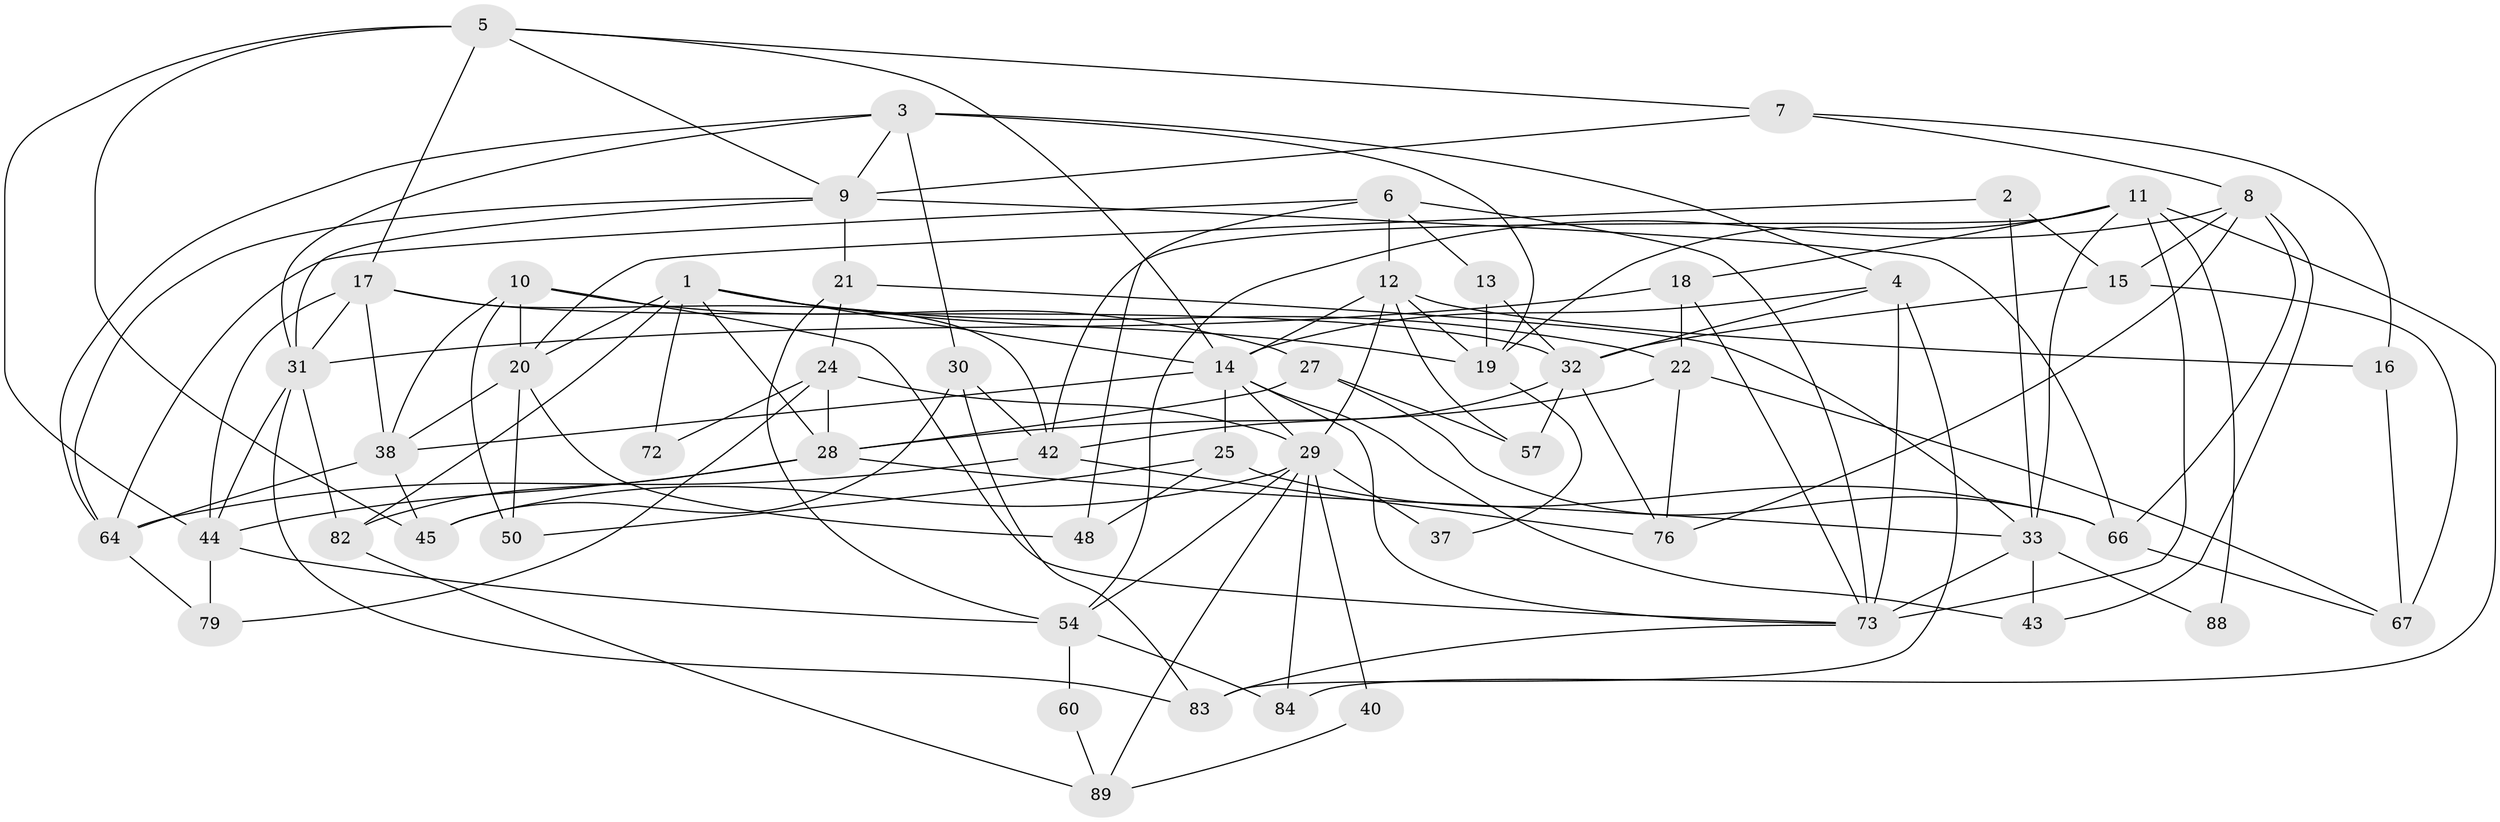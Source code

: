 // original degree distribution, {5: 0.23333333333333334, 3: 0.2222222222222222, 4: 0.2777777777777778, 7: 0.03333333333333333, 6: 0.08888888888888889, 2: 0.14444444444444443}
// Generated by graph-tools (version 1.1) at 2025/11/02/27/25 16:11:16]
// undirected, 55 vertices, 133 edges
graph export_dot {
graph [start="1"]
  node [color=gray90,style=filled];
  1 [super="+69"];
  2;
  3 [super="+53"];
  4 [super="+51"];
  5 [super="+61"];
  6 [super="+85"];
  7 [super="+36"];
  8 [super="+23"];
  9 [super="+65"];
  10 [super="+26"];
  11 [super="+77"];
  12 [super="+46"];
  13 [super="+59"];
  14 [super="+47"];
  15;
  16;
  17 [super="+55"];
  18 [super="+75"];
  19 [super="+49"];
  20 [super="+39"];
  21;
  22;
  24 [super="+34"];
  25;
  27 [super="+58"];
  28 [super="+74"];
  29 [super="+86"];
  30;
  31 [super="+41"];
  32 [super="+68"];
  33 [super="+35"];
  37;
  38 [super="+78"];
  40;
  42 [super="+52"];
  43;
  44 [super="+56"];
  45;
  48 [super="+81"];
  50 [super="+63"];
  54 [super="+62"];
  57;
  60;
  64 [super="+70"];
  66 [super="+87"];
  67 [super="+71"];
  72;
  73 [super="+80"];
  76;
  79;
  82;
  83 [super="+90"];
  84;
  88;
  89;
  1 -- 19;
  1 -- 22;
  1 -- 72;
  1 -- 82;
  1 -- 20;
  1 -- 14;
  1 -- 28;
  2 -- 15;
  2 -- 33;
  2 -- 20;
  3 -- 9;
  3 -- 19;
  3 -- 64;
  3 -- 30;
  3 -- 31;
  3 -- 4;
  4 -- 32;
  4 -- 14;
  4 -- 83;
  4 -- 73;
  5 -- 45;
  5 -- 7;
  5 -- 14;
  5 -- 9;
  5 -- 44;
  5 -- 17;
  6 -- 48;
  6 -- 73;
  6 -- 64;
  6 -- 12;
  6 -- 13;
  7 -- 8;
  7 -- 16;
  7 -- 9;
  8 -- 76;
  8 -- 15;
  8 -- 66;
  8 -- 43;
  8 -- 54;
  9 -- 21;
  9 -- 31;
  9 -- 66;
  9 -- 64;
  10 -- 50;
  10 -- 38;
  10 -- 73;
  10 -- 20;
  10 -- 27;
  11 -- 19;
  11 -- 88;
  11 -- 18;
  11 -- 33;
  11 -- 73 [weight=2];
  11 -- 84;
  11 -- 42;
  12 -- 14;
  12 -- 16;
  12 -- 19;
  12 -- 57;
  12 -- 29 [weight=2];
  13 -- 19 [weight=3];
  13 -- 32;
  14 -- 25;
  14 -- 73;
  14 -- 43;
  14 -- 29;
  14 -- 38;
  15 -- 32;
  15 -- 67;
  16 -- 67;
  17 -- 32;
  17 -- 38 [weight=2];
  17 -- 44;
  17 -- 31;
  17 -- 42;
  18 -- 31 [weight=2];
  18 -- 22;
  18 -- 73;
  19 -- 37;
  20 -- 50 [weight=2];
  20 -- 48;
  20 -- 38;
  21 -- 24;
  21 -- 33 [weight=2];
  21 -- 54;
  22 -- 67;
  22 -- 76;
  22 -- 28;
  24 -- 29;
  24 -- 28;
  24 -- 72;
  24 -- 79;
  25 -- 48;
  25 -- 50;
  25 -- 66;
  27 -- 57;
  27 -- 28;
  27 -- 66;
  28 -- 33;
  28 -- 82;
  28 -- 44;
  29 -- 84;
  29 -- 37;
  29 -- 89;
  29 -- 40;
  29 -- 45;
  29 -- 54;
  30 -- 45;
  30 -- 83;
  30 -- 42;
  31 -- 83;
  31 -- 82;
  31 -- 44;
  32 -- 76;
  32 -- 57;
  32 -- 42;
  33 -- 73;
  33 -- 43;
  33 -- 88;
  38 -- 45 [weight=2];
  38 -- 64;
  40 -- 89;
  42 -- 76;
  42 -- 64;
  44 -- 79;
  44 -- 54;
  54 -- 60;
  54 -- 84;
  60 -- 89;
  64 -- 79;
  66 -- 67;
  73 -- 83;
  82 -- 89;
}
